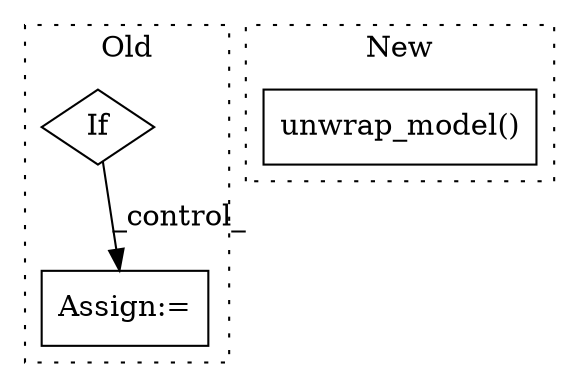digraph G {
subgraph cluster0 {
1 [label="If" a="96" s="2075" l="3" shape="diamond"];
3 [label="Assign:=" a="68" s="2122" l="3" shape="box"];
label = "Old";
style="dotted";
}
subgraph cluster1 {
2 [label="unwrap_model()" a="75" s="11136,11201" l="42,6" shape="box"];
label = "New";
style="dotted";
}
1 -> 3 [label="_control_"];
}